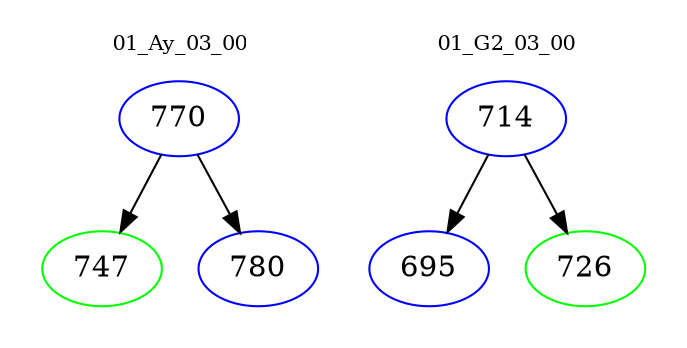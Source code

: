 digraph{
subgraph cluster_0 {
color = white
label = "01_Ay_03_00";
fontsize=10;
T0_770 [label="770", color="blue"]
T0_770 -> T0_747 [color="black"]
T0_747 [label="747", color="green"]
T0_770 -> T0_780 [color="black"]
T0_780 [label="780", color="blue"]
}
subgraph cluster_1 {
color = white
label = "01_G2_03_00";
fontsize=10;
T1_714 [label="714", color="blue"]
T1_714 -> T1_695 [color="black"]
T1_695 [label="695", color="blue"]
T1_714 -> T1_726 [color="black"]
T1_726 [label="726", color="green"]
}
}
